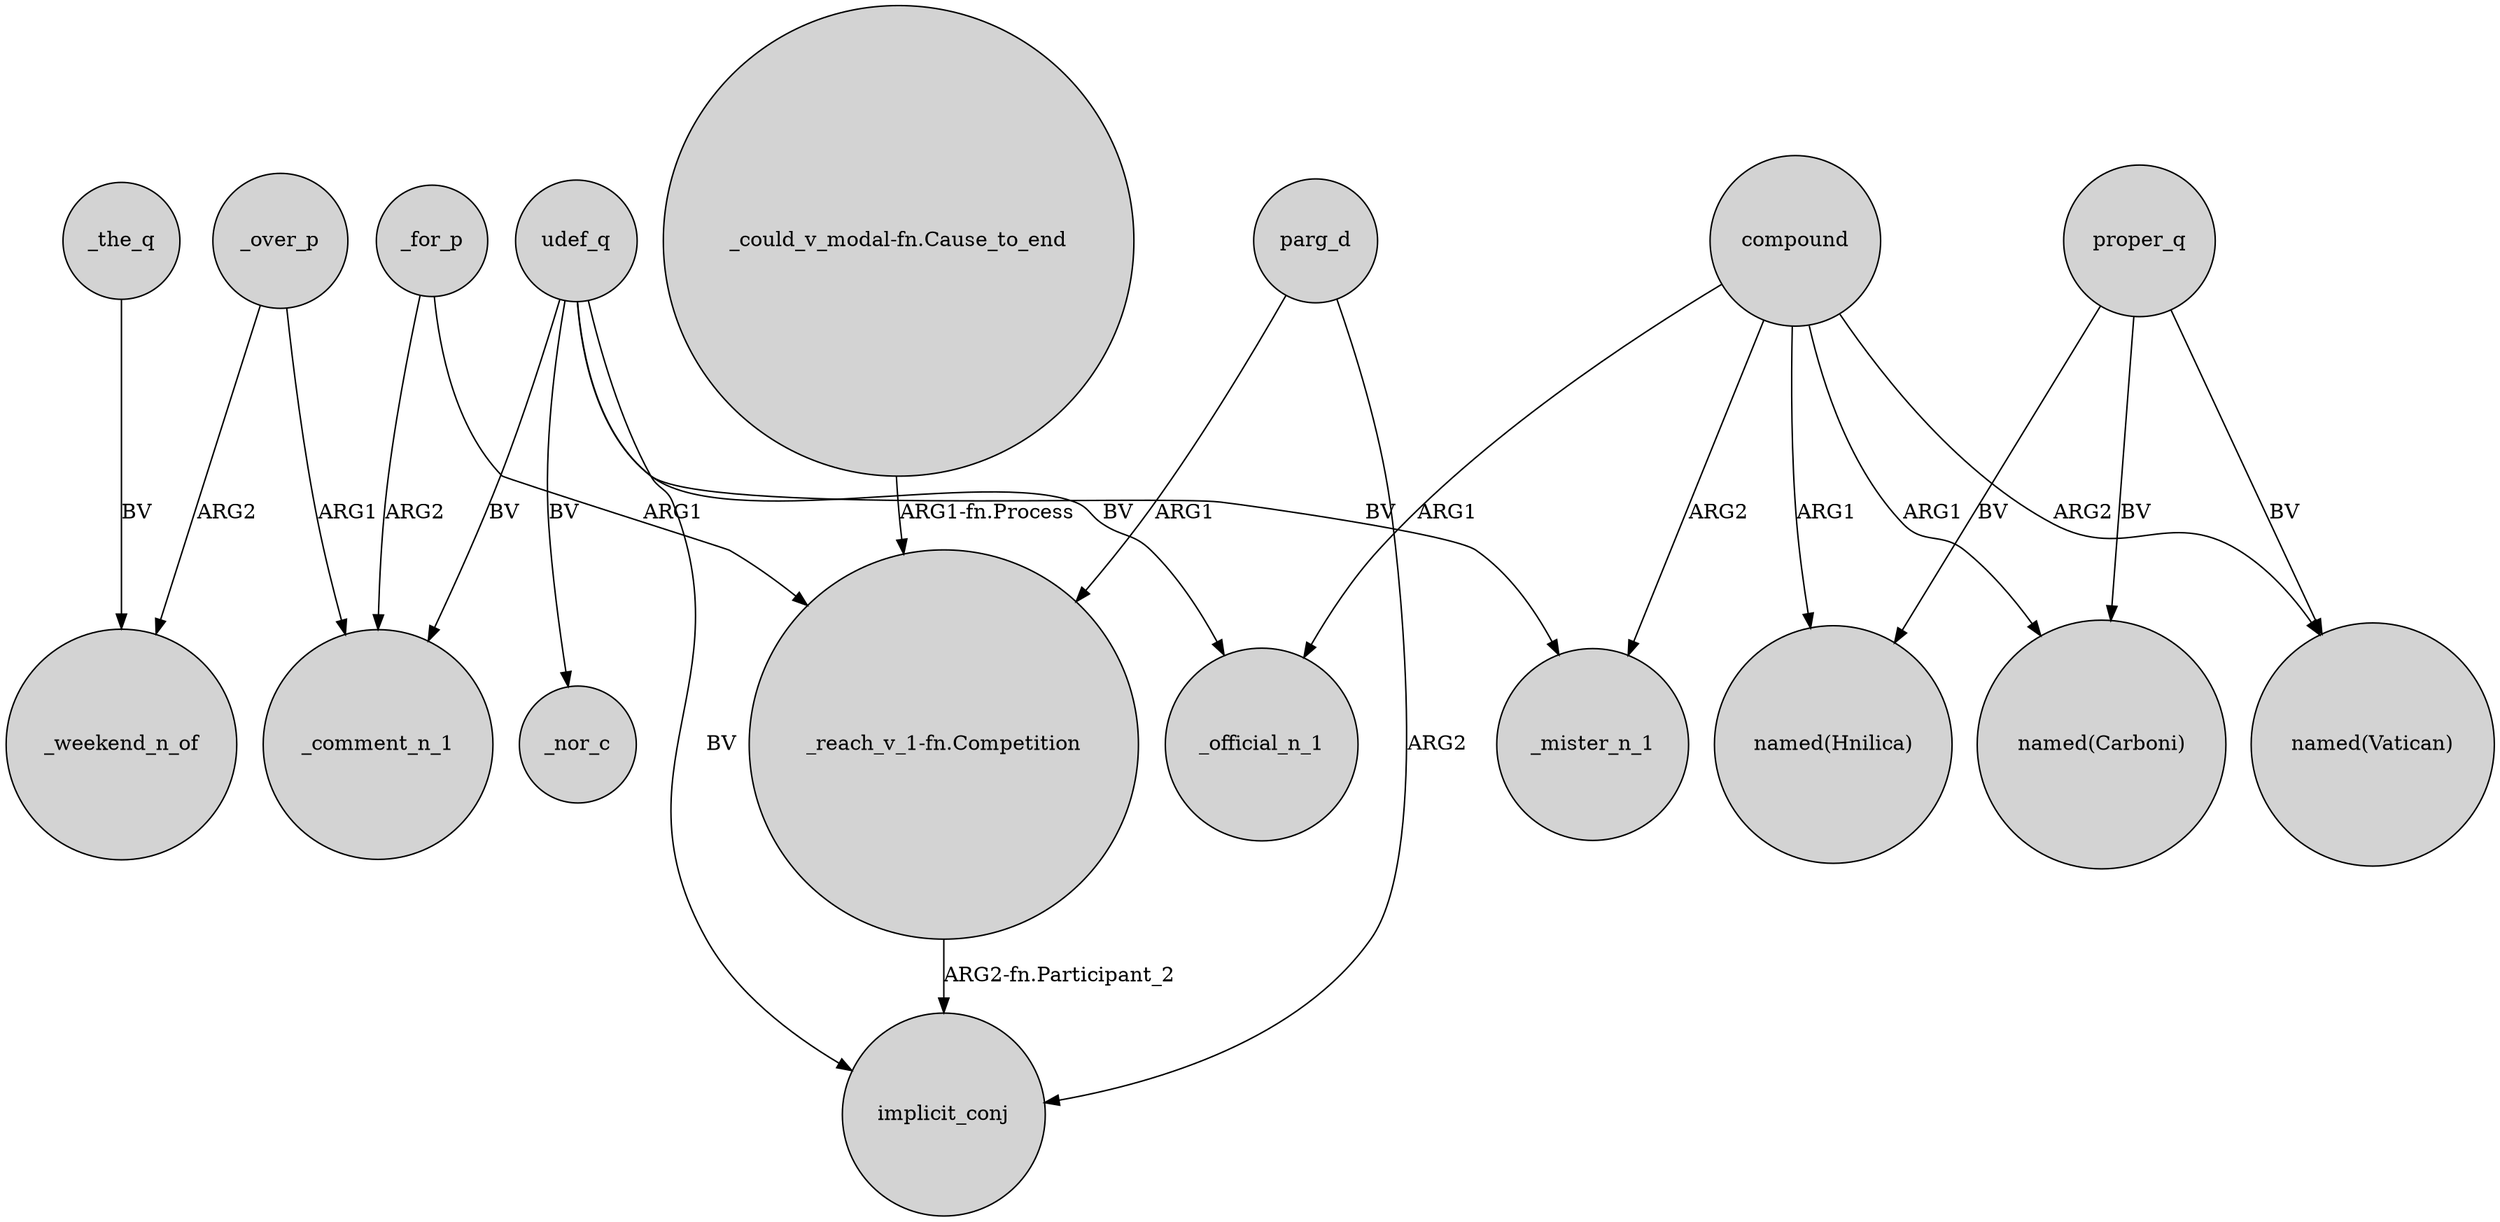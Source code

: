 digraph {
	node [shape=circle style=filled]
	compound -> _mister_n_1 [label=ARG2]
	_over_p -> _comment_n_1 [label=ARG1]
	"_reach_v_1-fn.Competition" -> implicit_conj [label="ARG2-fn.Participant_2"]
	udef_q -> _nor_c [label=BV]
	parg_d -> "_reach_v_1-fn.Competition" [label=ARG1]
	_for_p -> _comment_n_1 [label=ARG2]
	proper_q -> "named(Hnilica)" [label=BV]
	udef_q -> _mister_n_1 [label=BV]
	proper_q -> "named(Carboni)" [label=BV]
	_for_p -> "_reach_v_1-fn.Competition" [label=ARG1]
	parg_d -> implicit_conj [label=ARG2]
	compound -> "named(Vatican)" [label=ARG2]
	_over_p -> _weekend_n_of [label=ARG2]
	compound -> _official_n_1 [label=ARG1]
	compound -> "named(Carboni)" [label=ARG1]
	proper_q -> "named(Vatican)" [label=BV]
	"_could_v_modal-fn.Cause_to_end" -> "_reach_v_1-fn.Competition" [label="ARG1-fn.Process"]
	udef_q -> _official_n_1 [label=BV]
	udef_q -> _comment_n_1 [label=BV]
	compound -> "named(Hnilica)" [label=ARG1]
	_the_q -> _weekend_n_of [label=BV]
	udef_q -> implicit_conj [label=BV]
}
